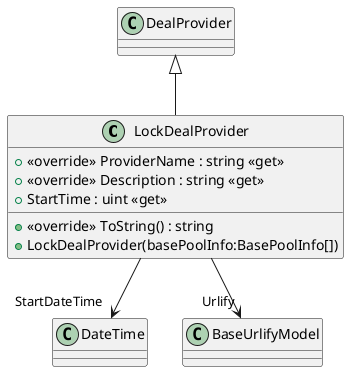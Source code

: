 @startuml
class LockDealProvider {
    + <<override>> ToString() : string
    + <<override>> ProviderName : string <<get>>
    + <<override>> Description : string <<get>>
    + StartTime : uint <<get>>
    + LockDealProvider(basePoolInfo:BasePoolInfo[])
}
DealProvider <|-- LockDealProvider
LockDealProvider --> "StartDateTime" DateTime
LockDealProvider --> "Urlify" BaseUrlifyModel
@enduml
